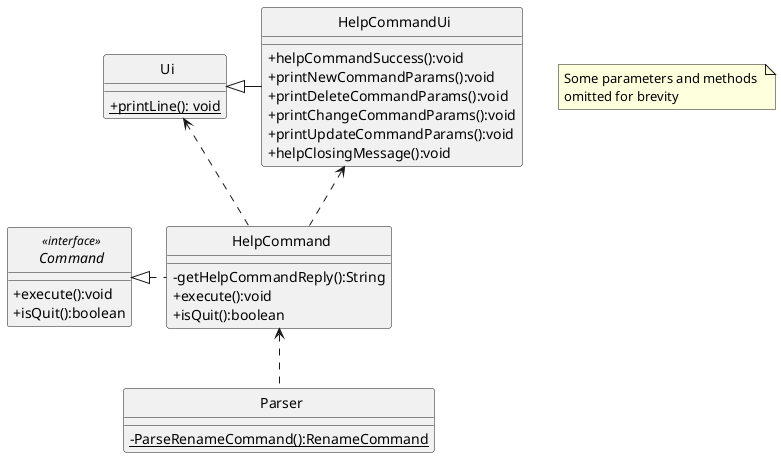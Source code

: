 @startuml
'https://plantuml.com/class-diagram
skinparam classAttributeIconSize 0
skinparam CircledCharacterFontSize 0
skinparam CircledCharacterRadius 0

interface Command
class HelpCommandUi
class HelpCommand
class Parser
class Ui

Ui <|- HelpCommandUi
HelpCommand <.. Parser
Command <|. HelpCommand
Ui <.. HelpCommand
HelpCommandUi <.. HelpCommand

interface Command <<interface>> {
    +execute():void
    +isQuit():boolean
}
class HelpCommand {
    -getHelpCommandReply():String
    +execute():void
    +isQuit():boolean
}

class Ui {
    {static}+printLine(): void
}

class HelpCommandUi {
+helpCommandSuccess():void
+printNewCommandParams():void
+printDeleteCommandParams():void
+printChangeCommandParams():void
+printUpdateCommandParams():void
+helpClosingMessage():void
}

class Parser {
    {static}-ParseRenameCommand():RenameCommand
}

note "Some parameters and methods \nomitted for brevity" as n1

@enduml

@startuml
hide footbox
participant "SuperTracker" as SuperTracker <<class>> #f5e3a9
participant ":HelpCommand" as HelpCommand #cbf7f4
participant "Ui" as Ui <<class>> #e5c2ea
participant "HelpCommandUi" as HelpCommandUi <<class>> #fbffb2

SuperTracker -> HelpCommand : execute()
activate HelpCommand #cbf7f4

HelpCommand -> HelpCommandUi : helpCommandSuccess()
activate HelpCommandUi #fbffb2
HelpCommandUi --> HelpCommand
deactivate HelpCommandUi

HelpCommand -> Ui : printLine()
activate Ui #e5c2ea
Ui --> HelpCommand
deactivate Ui

alt Valid command word
HelpCommand -> HelpCommandUi : printCommandParams()
activate HelpCommandUi #fbffb2
HelpCommandUi --> HelpCommand
deactivate HelpCommandUi
else Invalid command word
HelpCommand -> HelpCommandUi : printInvalidHelpMessage()
activate HelpCommandUi #fbffb2
HelpCommandUi --> HelpCommand
deactivate HelpCommandUi
end

HelpCommand -> HelpCommandUi : helpClosingMessage()
activate HelpCommandUi #fbffb2
HelpCommandUi --> HelpCommand
deactivate HelpCommandUi


HelpCommand --> SuperTracker
deactivate HelpCommand
@enduml